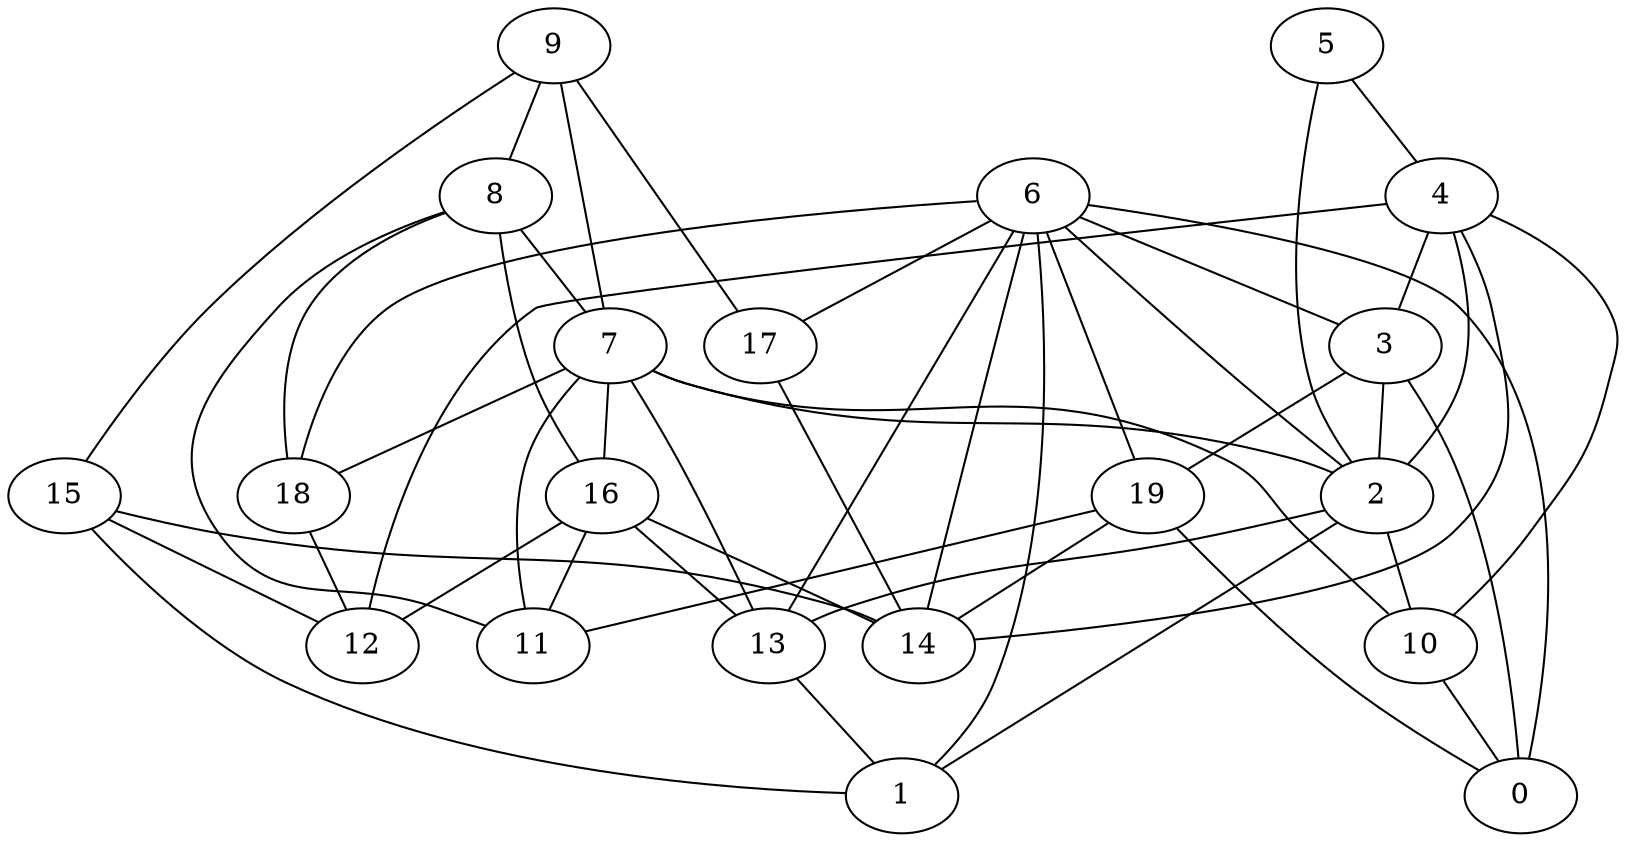 digraph GG_graph {

subgraph G_graph {
edge [color = black]
"10" -> "0" [dir = none]
"4" -> "12" [dir = none]
"4" -> "3" [dir = none]
"5" -> "4" [dir = none]
"2" -> "13" [dir = none]
"9" -> "15" [dir = none]
"15" -> "12" [dir = none]
"8" -> "18" [dir = none]
"8" -> "11" [dir = none]
"3" -> "0" [dir = none]
"3" -> "2" [dir = none]
"3" -> "19" [dir = none]
"16" -> "14" [dir = none]
"16" -> "11" [dir = none]
"7" -> "2" [dir = none]
"19" -> "11" [dir = none]
"6" -> "17" [dir = none]
"6" -> "1" [dir = none]
"6" -> "0" [dir = none]
"18" -> "12" [dir = none]
"9" -> "7" [dir = none]
"4" -> "14" [dir = none]
"15" -> "1" [dir = none]
"6" -> "2" [dir = none]
"6" -> "18" [dir = none]
"6" -> "14" [dir = none]
"8" -> "16" [dir = none]
"7" -> "13" [dir = none]
"7" -> "10" [dir = none]
"6" -> "3" [dir = none]
"19" -> "14" [dir = none]
"9" -> "8" [dir = none]
"7" -> "16" [dir = none]
"4" -> "10" [dir = none]
"16" -> "12" [dir = none]
"6" -> "13" [dir = none]
"17" -> "14" [dir = none]
"4" -> "2" [dir = none]
"7" -> "18" [dir = none]
"7" -> "11" [dir = none]
"13" -> "1" [dir = none]
"15" -> "14" [dir = none]
"19" -> "0" [dir = none]
"9" -> "17" [dir = none]
"6" -> "19" [dir = none]
"5" -> "2" [dir = none]
"2" -> "10" [dir = none]
"16" -> "13" [dir = none]
"2" -> "1" [dir = none]
"8" -> "7" [dir = none]
}

}
